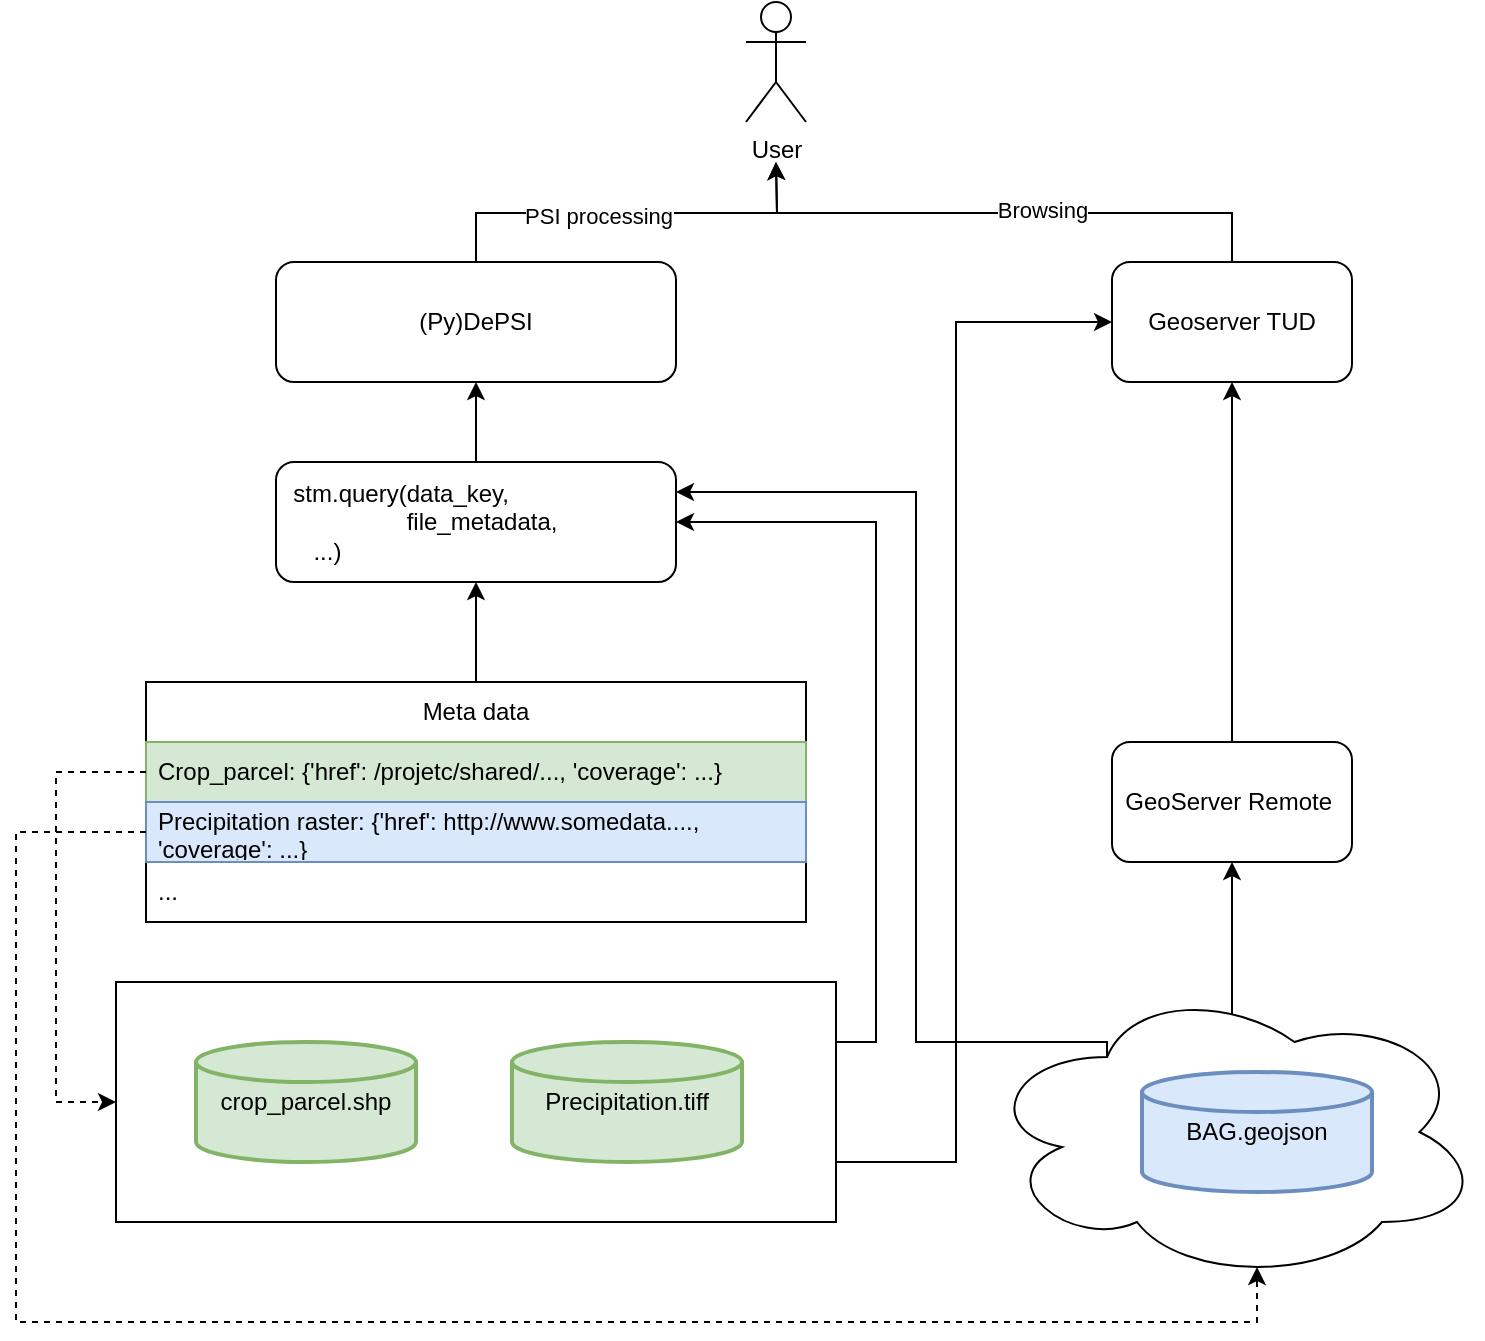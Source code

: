 <mxfile version="21.3.3" type="device">
  <diagram id="JYoWgiVh75SHb4H1es8z" name="Page-1">
    <mxGraphModel dx="996" dy="541" grid="1" gridSize="10" guides="1" tooltips="1" connect="1" arrows="1" fold="1" page="1" pageScale="1" pageWidth="850" pageHeight="1100" math="0" shadow="0">
      <root>
        <mxCell id="0" />
        <mxCell id="1" parent="0" />
        <mxCell id="q96yW74ltG8IEYryZ1Jc-19" style="edgeStyle=orthogonalEdgeStyle;rounded=0;orthogonalLoop=1;jettySize=auto;html=1;exitX=1;exitY=0.25;exitDx=0;exitDy=0;entryX=1;entryY=0.5;entryDx=0;entryDy=0;" edge="1" parent="1" source="q96yW74ltG8IEYryZ1Jc-12" target="q96yW74ltG8IEYryZ1Jc-1">
          <mxGeometry relative="1" as="geometry">
            <Array as="points">
              <mxPoint x="460" y="550" />
              <mxPoint x="460" y="290" />
            </Array>
          </mxGeometry>
        </mxCell>
        <mxCell id="q96yW74ltG8IEYryZ1Jc-24" value="" style="edgeStyle=orthogonalEdgeStyle;rounded=0;orthogonalLoop=1;jettySize=auto;html=1;exitX=0.534;exitY=0.138;exitDx=0;exitDy=0;exitPerimeter=0;" edge="1" parent="1" source="q96yW74ltG8IEYryZ1Jc-11" target="q96yW74ltG8IEYryZ1Jc-22">
          <mxGeometry relative="1" as="geometry">
            <Array as="points">
              <mxPoint x="638" y="551" />
            </Array>
          </mxGeometry>
        </mxCell>
        <mxCell id="q96yW74ltG8IEYryZ1Jc-16" value="" style="edgeStyle=orthogonalEdgeStyle;rounded=0;orthogonalLoop=1;jettySize=auto;html=1;" edge="1" parent="1" source="q96yW74ltG8IEYryZ1Jc-1" target="q96yW74ltG8IEYryZ1Jc-9">
          <mxGeometry relative="1" as="geometry" />
        </mxCell>
        <mxCell id="q96yW74ltG8IEYryZ1Jc-1" value="&amp;nbsp; stm.query(data_key,&lt;br&gt;&amp;nbsp; &amp;nbsp; &amp;nbsp; &amp;nbsp; &amp;nbsp; &amp;nbsp; &amp;nbsp; &amp;nbsp; &amp;nbsp; &amp;nbsp;file_metadata,&lt;br&gt;&lt;span style=&quot;white-space: pre;&quot;&gt;	&lt;/span&gt;&lt;span style=&quot;white-space: pre;&quot;&gt;	&lt;/span&gt;&amp;nbsp;&amp;nbsp;&amp;nbsp;...)" style="rounded=1;whiteSpace=wrap;html=1;align=left;" vertex="1" parent="1">
          <mxGeometry x="160" y="260" width="200" height="60" as="geometry" />
        </mxCell>
        <mxCell id="q96yW74ltG8IEYryZ1Jc-17" value="" style="edgeStyle=orthogonalEdgeStyle;rounded=0;orthogonalLoop=1;jettySize=auto;html=1;" edge="1" parent="1" source="q96yW74ltG8IEYryZ1Jc-2" target="q96yW74ltG8IEYryZ1Jc-1">
          <mxGeometry relative="1" as="geometry" />
        </mxCell>
        <mxCell id="q96yW74ltG8IEYryZ1Jc-2" value="Meta data" style="swimlane;fontStyle=0;childLayout=stackLayout;horizontal=1;startSize=30;horizontalStack=0;resizeParent=1;resizeParentMax=0;resizeLast=0;collapsible=1;marginBottom=0;whiteSpace=wrap;html=1;" vertex="1" parent="1">
          <mxGeometry x="95" y="370" width="330" height="120" as="geometry" />
        </mxCell>
        <mxCell id="q96yW74ltG8IEYryZ1Jc-3" value="Crop_parcel: {&#39;href&#39;: /projetc/shared/..., &#39;coverage&#39;: ...}" style="text;strokeColor=#82b366;fillColor=#d5e8d4;align=left;verticalAlign=middle;spacingLeft=4;spacingRight=4;overflow=hidden;points=[[0,0.5],[1,0.5]];portConstraint=eastwest;rotatable=0;whiteSpace=wrap;html=1;" vertex="1" parent="q96yW74ltG8IEYryZ1Jc-2">
          <mxGeometry y="30" width="330" height="30" as="geometry" />
        </mxCell>
        <mxCell id="q96yW74ltG8IEYryZ1Jc-4" value="Precipitation raster: {&#39;href&#39;: http://www.somedata...., &#39;coverage&#39;: ...}" style="text;strokeColor=#6c8ebf;fillColor=#dae8fc;align=left;verticalAlign=middle;spacingLeft=4;spacingRight=4;overflow=hidden;points=[[0,0.5],[1,0.5]];portConstraint=eastwest;rotatable=0;whiteSpace=wrap;html=1;" vertex="1" parent="q96yW74ltG8IEYryZ1Jc-2">
          <mxGeometry y="60" width="330" height="30" as="geometry" />
        </mxCell>
        <mxCell id="q96yW74ltG8IEYryZ1Jc-5" value="..." style="text;strokeColor=none;fillColor=none;align=left;verticalAlign=middle;spacingLeft=4;spacingRight=4;overflow=hidden;points=[[0,0.5],[1,0.5]];portConstraint=eastwest;rotatable=0;whiteSpace=wrap;html=1;" vertex="1" parent="q96yW74ltG8IEYryZ1Jc-2">
          <mxGeometry y="90" width="330" height="30" as="geometry" />
        </mxCell>
        <mxCell id="q96yW74ltG8IEYryZ1Jc-15" style="edgeStyle=orthogonalEdgeStyle;rounded=0;orthogonalLoop=1;jettySize=auto;html=1;exitX=0.5;exitY=0;exitDx=0;exitDy=0;" edge="1" parent="1" source="q96yW74ltG8IEYryZ1Jc-9">
          <mxGeometry relative="1" as="geometry">
            <mxPoint x="410" y="110" as="targetPoint" />
          </mxGeometry>
        </mxCell>
        <mxCell id="q96yW74ltG8IEYryZ1Jc-34" value="PSI processing" style="edgeLabel;html=1;align=center;verticalAlign=middle;resizable=0;points=[];" vertex="1" connectable="0" parent="q96yW74ltG8IEYryZ1Jc-15">
          <mxGeometry x="-0.343" y="-1" relative="1" as="geometry">
            <mxPoint x="19" as="offset" />
          </mxGeometry>
        </mxCell>
        <mxCell id="q96yW74ltG8IEYryZ1Jc-9" value="(Py)DePSI" style="rounded=1;whiteSpace=wrap;html=1;align=center;" vertex="1" parent="1">
          <mxGeometry x="160" y="160" width="200" height="60" as="geometry" />
        </mxCell>
        <mxCell id="q96yW74ltG8IEYryZ1Jc-10" value="User" style="shape=umlActor;verticalLabelPosition=bottom;verticalAlign=top;html=1;outlineConnect=0;" vertex="1" parent="1">
          <mxGeometry x="395" y="30" width="30" height="60" as="geometry" />
        </mxCell>
        <mxCell id="q96yW74ltG8IEYryZ1Jc-20" value="" style="group" vertex="1" connectable="0" parent="1">
          <mxGeometry x="80" y="520" width="360" height="120" as="geometry" />
        </mxCell>
        <mxCell id="q96yW74ltG8IEYryZ1Jc-12" value="" style="rounded=0;whiteSpace=wrap;html=1;" vertex="1" parent="q96yW74ltG8IEYryZ1Jc-20">
          <mxGeometry width="360" height="120" as="geometry" />
        </mxCell>
        <mxCell id="q96yW74ltG8IEYryZ1Jc-6" value="crop_parcel.shp" style="strokeWidth=2;html=1;shape=mxgraph.flowchart.database;whiteSpace=wrap;verticalAlign=middle;fillColor=#d5e8d4;strokeColor=#82b366;" vertex="1" parent="q96yW74ltG8IEYryZ1Jc-20">
          <mxGeometry x="40" y="30" width="110" height="60" as="geometry" />
        </mxCell>
        <mxCell id="q96yW74ltG8IEYryZ1Jc-7" value="Precipitation.tiff" style="strokeWidth=2;html=1;shape=mxgraph.flowchart.database;whiteSpace=wrap;fillColor=#d5e8d4;strokeColor=#82b366;" vertex="1" parent="q96yW74ltG8IEYryZ1Jc-20">
          <mxGeometry x="198" y="30" width="115" height="60" as="geometry" />
        </mxCell>
        <mxCell id="q96yW74ltG8IEYryZ1Jc-32" style="edgeStyle=orthogonalEdgeStyle;rounded=0;orthogonalLoop=1;jettySize=auto;html=1;exitX=0.5;exitY=0;exitDx=0;exitDy=0;" edge="1" parent="1" source="q96yW74ltG8IEYryZ1Jc-21">
          <mxGeometry relative="1" as="geometry">
            <mxPoint x="410" y="110" as="targetPoint" />
          </mxGeometry>
        </mxCell>
        <mxCell id="q96yW74ltG8IEYryZ1Jc-35" value="Browsing" style="edgeLabel;html=1;align=center;verticalAlign=middle;resizable=0;points=[];" vertex="1" connectable="0" parent="q96yW74ltG8IEYryZ1Jc-32">
          <mxGeometry x="-0.134" y="-2" relative="1" as="geometry">
            <mxPoint as="offset" />
          </mxGeometry>
        </mxCell>
        <mxCell id="q96yW74ltG8IEYryZ1Jc-21" value="Geoserver TUD" style="rounded=1;whiteSpace=wrap;html=1;" vertex="1" parent="1">
          <mxGeometry x="578" y="160" width="120" height="60" as="geometry" />
        </mxCell>
        <mxCell id="q96yW74ltG8IEYryZ1Jc-26" style="edgeStyle=orthogonalEdgeStyle;rounded=0;orthogonalLoop=1;jettySize=auto;html=1;exitX=0.5;exitY=0;exitDx=0;exitDy=0;entryX=0.5;entryY=1;entryDx=0;entryDy=0;" edge="1" parent="1" source="q96yW74ltG8IEYryZ1Jc-22" target="q96yW74ltG8IEYryZ1Jc-21">
          <mxGeometry relative="1" as="geometry" />
        </mxCell>
        <mxCell id="q96yW74ltG8IEYryZ1Jc-22" value="GeoServer Remote&amp;nbsp;" style="rounded=1;whiteSpace=wrap;html=1;" vertex="1" parent="1">
          <mxGeometry x="578" y="400" width="120" height="60" as="geometry" />
        </mxCell>
        <mxCell id="q96yW74ltG8IEYryZ1Jc-25" value="" style="group" vertex="1" connectable="0" parent="1">
          <mxGeometry x="513" y="520" width="250" height="150" as="geometry" />
        </mxCell>
        <mxCell id="q96yW74ltG8IEYryZ1Jc-11" value="" style="ellipse;shape=cloud;whiteSpace=wrap;html=1;" vertex="1" parent="q96yW74ltG8IEYryZ1Jc-25">
          <mxGeometry width="250" height="150" as="geometry" />
        </mxCell>
        <mxCell id="q96yW74ltG8IEYryZ1Jc-8" value="BAG.geojson" style="strokeWidth=2;html=1;shape=mxgraph.flowchart.database;whiteSpace=wrap;fillColor=#dae8fc;strokeColor=#6c8ebf;" vertex="1" parent="q96yW74ltG8IEYryZ1Jc-25">
          <mxGeometry x="80" y="45" width="115" height="60" as="geometry" />
        </mxCell>
        <mxCell id="q96yW74ltG8IEYryZ1Jc-27" style="edgeStyle=orthogonalEdgeStyle;rounded=0;orthogonalLoop=1;jettySize=auto;html=1;exitX=0.25;exitY=0.25;exitDx=0;exitDy=0;exitPerimeter=0;entryX=1;entryY=0.25;entryDx=0;entryDy=0;" edge="1" parent="1" source="q96yW74ltG8IEYryZ1Jc-11" target="q96yW74ltG8IEYryZ1Jc-1">
          <mxGeometry relative="1" as="geometry">
            <Array as="points">
              <mxPoint x="576" y="550" />
              <mxPoint x="480" y="550" />
              <mxPoint x="480" y="275" />
            </Array>
          </mxGeometry>
        </mxCell>
        <mxCell id="q96yW74ltG8IEYryZ1Jc-28" style="edgeStyle=orthogonalEdgeStyle;rounded=0;orthogonalLoop=1;jettySize=auto;html=1;exitX=0;exitY=0.5;exitDx=0;exitDy=0;entryX=0;entryY=0.5;entryDx=0;entryDy=0;dashed=1;" edge="1" parent="1" source="q96yW74ltG8IEYryZ1Jc-3" target="q96yW74ltG8IEYryZ1Jc-12">
          <mxGeometry relative="1" as="geometry">
            <Array as="points">
              <mxPoint x="50" y="415" />
              <mxPoint x="50" y="580" />
            </Array>
          </mxGeometry>
        </mxCell>
        <mxCell id="q96yW74ltG8IEYryZ1Jc-30" style="edgeStyle=orthogonalEdgeStyle;rounded=0;orthogonalLoop=1;jettySize=auto;html=1;exitX=1;exitY=0.75;exitDx=0;exitDy=0;entryX=0;entryY=0.5;entryDx=0;entryDy=0;" edge="1" parent="1" source="q96yW74ltG8IEYryZ1Jc-12" target="q96yW74ltG8IEYryZ1Jc-21">
          <mxGeometry relative="1" as="geometry">
            <Array as="points">
              <mxPoint x="500" y="610" />
              <mxPoint x="500" y="190" />
            </Array>
          </mxGeometry>
        </mxCell>
        <mxCell id="q96yW74ltG8IEYryZ1Jc-31" style="edgeStyle=orthogonalEdgeStyle;rounded=0;orthogonalLoop=1;jettySize=auto;html=1;exitX=0;exitY=0.5;exitDx=0;exitDy=0;entryX=0.55;entryY=0.95;entryDx=0;entryDy=0;entryPerimeter=0;dashed=1;" edge="1" parent="1" source="q96yW74ltG8IEYryZ1Jc-4" target="q96yW74ltG8IEYryZ1Jc-11">
          <mxGeometry relative="1" as="geometry">
            <Array as="points">
              <mxPoint x="30" y="445" />
              <mxPoint x="30" y="690" />
              <mxPoint x="651" y="690" />
            </Array>
          </mxGeometry>
        </mxCell>
      </root>
    </mxGraphModel>
  </diagram>
</mxfile>
